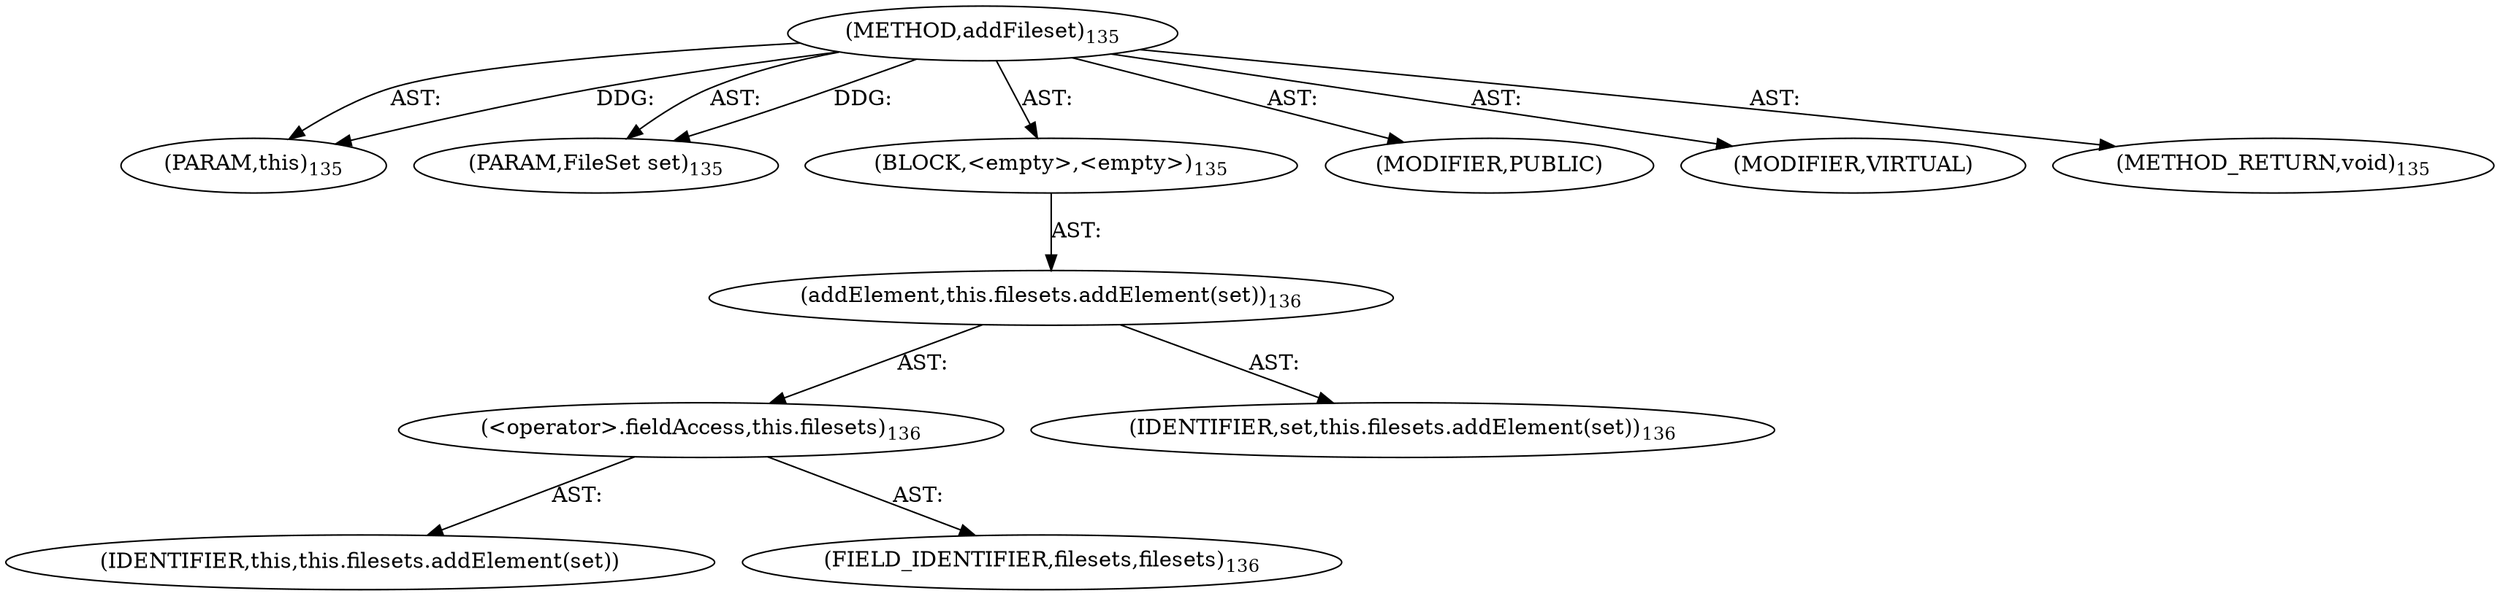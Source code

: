 digraph "addFileset" {  
"111669149701" [label = <(METHOD,addFileset)<SUB>135</SUB>> ]
"115964117006" [label = <(PARAM,this)<SUB>135</SUB>> ]
"115964117007" [label = <(PARAM,FileSet set)<SUB>135</SUB>> ]
"25769803781" [label = <(BLOCK,&lt;empty&gt;,&lt;empty&gt;)<SUB>135</SUB>> ]
"30064771082" [label = <(addElement,this.filesets.addElement(set))<SUB>136</SUB>> ]
"30064771083" [label = <(&lt;operator&gt;.fieldAccess,this.filesets)<SUB>136</SUB>> ]
"68719476771" [label = <(IDENTIFIER,this,this.filesets.addElement(set))> ]
"55834574853" [label = <(FIELD_IDENTIFIER,filesets,filesets)<SUB>136</SUB>> ]
"68719476772" [label = <(IDENTIFIER,set,this.filesets.addElement(set))<SUB>136</SUB>> ]
"133143986194" [label = <(MODIFIER,PUBLIC)> ]
"133143986195" [label = <(MODIFIER,VIRTUAL)> ]
"128849018885" [label = <(METHOD_RETURN,void)<SUB>135</SUB>> ]
  "111669149701" -> "115964117006"  [ label = "AST: "] 
  "111669149701" -> "115964117007"  [ label = "AST: "] 
  "111669149701" -> "25769803781"  [ label = "AST: "] 
  "111669149701" -> "133143986194"  [ label = "AST: "] 
  "111669149701" -> "133143986195"  [ label = "AST: "] 
  "111669149701" -> "128849018885"  [ label = "AST: "] 
  "25769803781" -> "30064771082"  [ label = "AST: "] 
  "30064771082" -> "30064771083"  [ label = "AST: "] 
  "30064771082" -> "68719476772"  [ label = "AST: "] 
  "30064771083" -> "68719476771"  [ label = "AST: "] 
  "30064771083" -> "55834574853"  [ label = "AST: "] 
  "111669149701" -> "115964117006"  [ label = "DDG: "] 
  "111669149701" -> "115964117007"  [ label = "DDG: "] 
}
